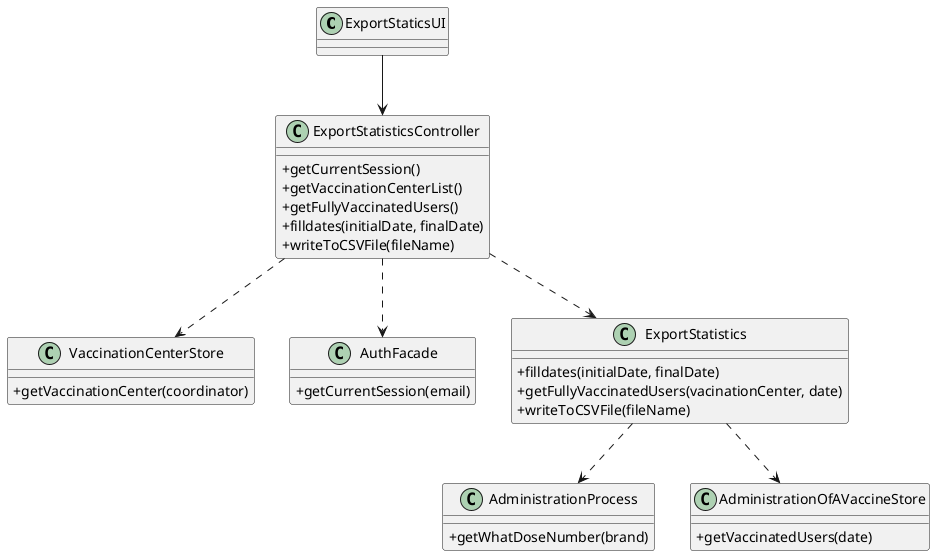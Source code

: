 @startuml
'https://plantuml.com/class-diagram
skinparam classAttributeIconSize 0

class ExportStaticsUI{
}

class ExportStatisticsController{
+getCurrentSession()
+getVaccinationCenterList()
+getFullyVaccinatedUsers()
+filldates(initialDate, finalDate)
+writeToCSVFile(fileName)

}

class VaccinationCenterStore{
+getVaccinationCenter(coordinator)
}

class AuthFacade{
+getCurrentSession(email)
}

class AdministrationProcess{
+getWhatDoseNumber(brand)
}

class AdministrationOfAVaccineStore{
+getVaccinatedUsers(date)
}

class ExportStatistics{
+filldates(initialDate, finalDate)
+getFullyVaccinatedUsers(vacinationCenter, date)
+writeToCSVFile(fileName)
}


ExportStatistics ..> AdministrationOfAVaccineStore
ExportStatisticsController ..> ExportStatistics
ExportStaticsUI --> ExportStatisticsController
ExportStatisticsController ..> AuthFacade
ExportStatistics ..> AdministrationProcess
ExportStatisticsController ..> VaccinationCenterStore

@enduml